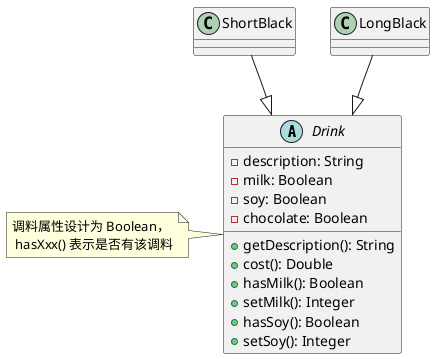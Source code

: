 @startuml

abstract class Drink {
    - description: String
    - milk: Boolean
    - soy: Boolean
    - chocolate: Boolean

    + getDescription(): String
    + cost(): Double
    + hasMilk(): Boolean
    + setMilk(): Integer
    + hasSoy(): Boolean
    + setSoy(): Integer
}
note left: 调料属性设计为 Boolean，\n hasXxx() 表示是否有该调料

class ShortBlack
class LongBlack

ShortBlack --|> Drink
LongBlack --|> Drink

@enduml
